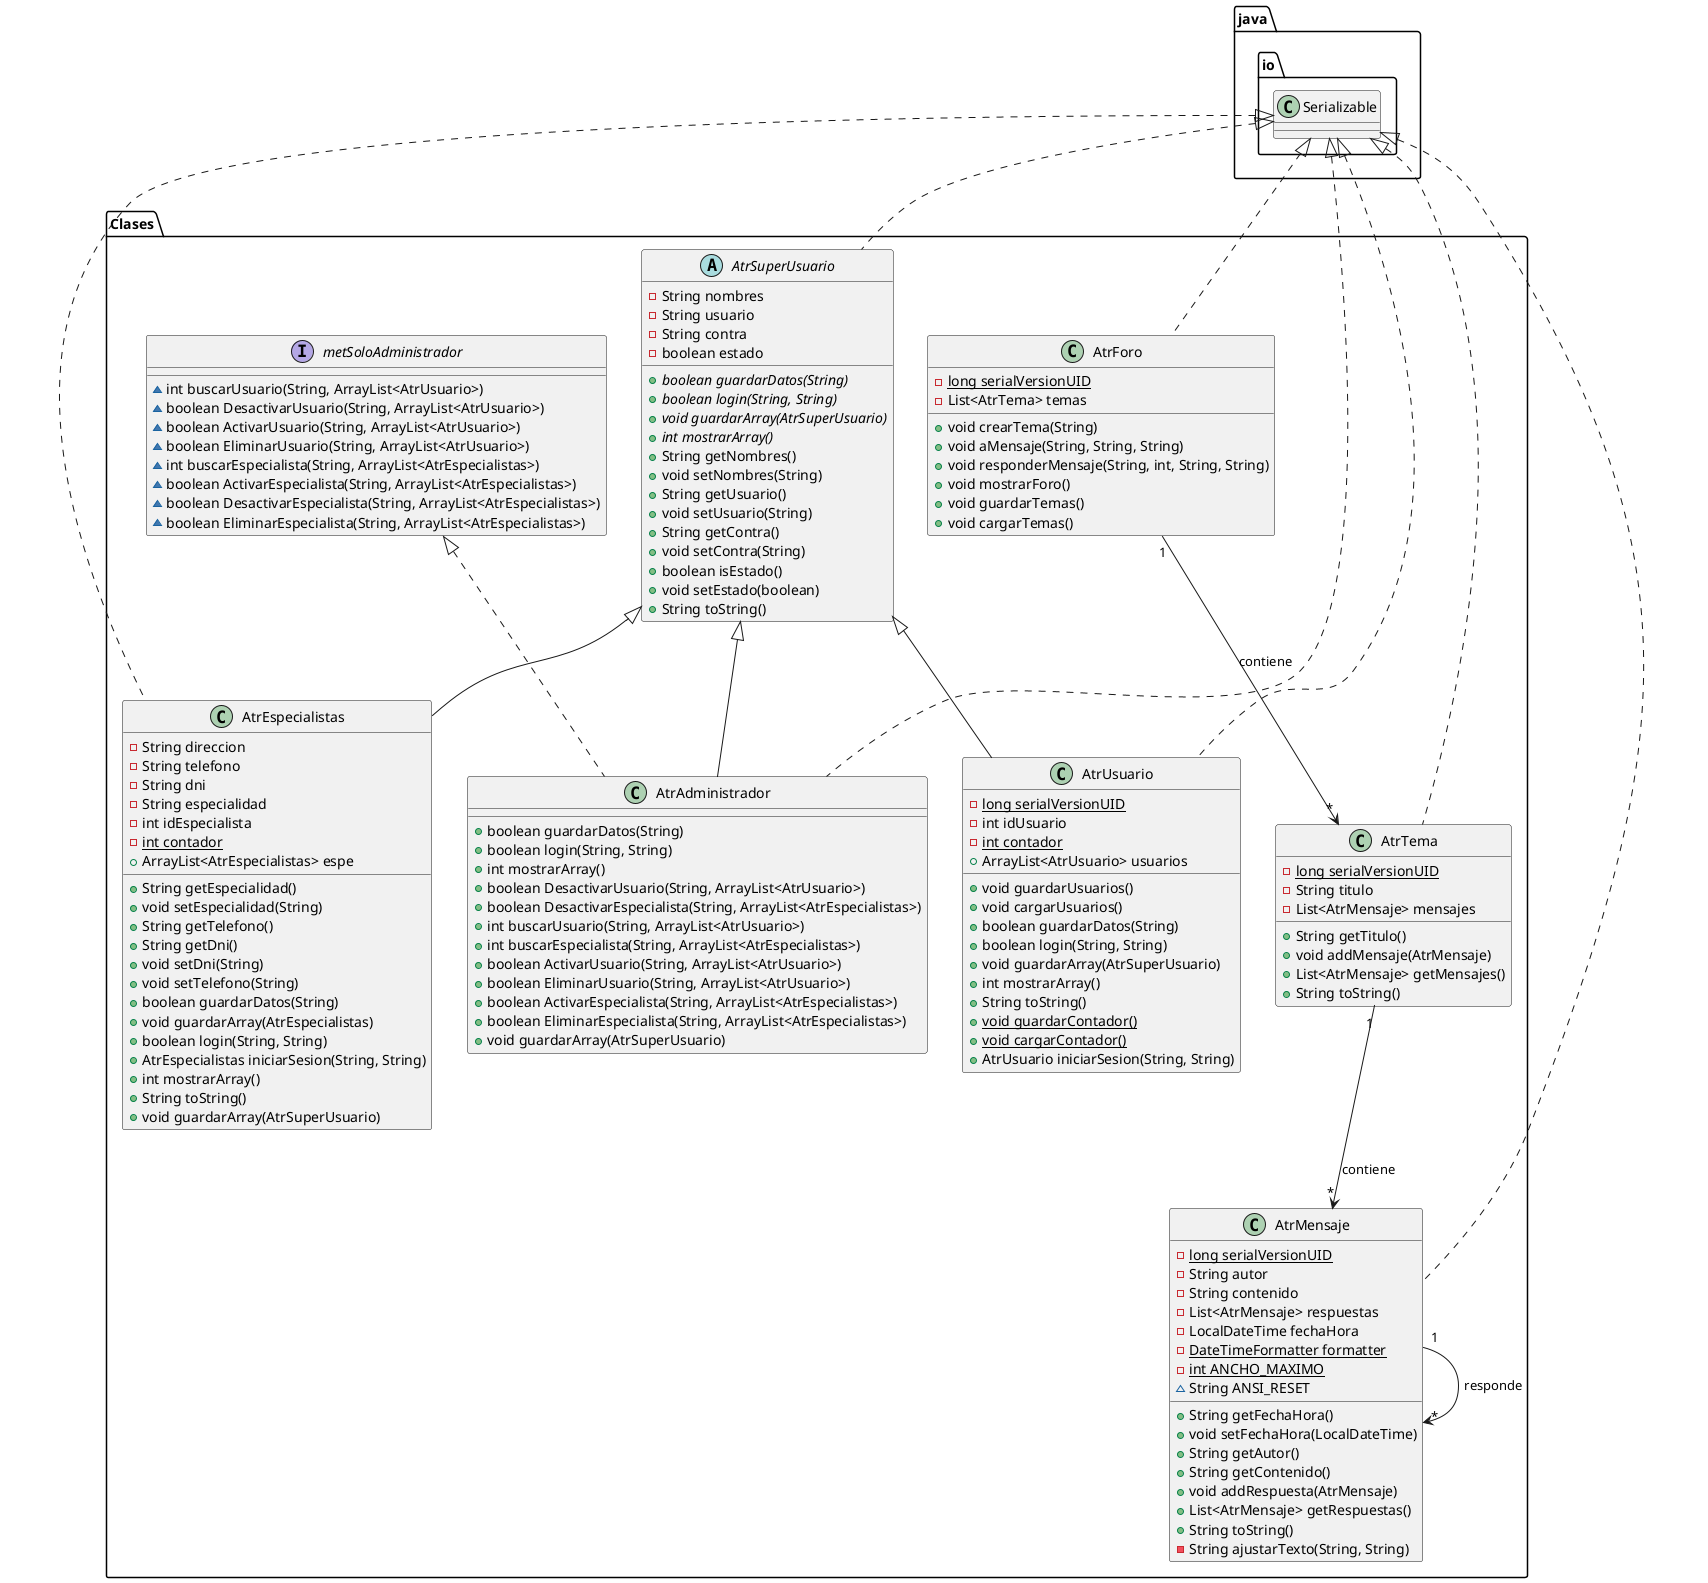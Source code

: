 @startuml
class Clases.AtrAdministrador {
+ boolean guardarDatos(String)
+ boolean login(String, String)
+ int mostrarArray()
+ boolean DesactivarUsuario(String, ArrayList<AtrUsuario>)
+ boolean DesactivarEspecialista(String, ArrayList<AtrEspecialistas>)
+ int buscarUsuario(String, ArrayList<AtrUsuario>)
+ int buscarEspecialista(String, ArrayList<AtrEspecialistas>)
+ boolean ActivarUsuario(String, ArrayList<AtrUsuario>)
+ boolean EliminarUsuario(String, ArrayList<AtrUsuario>)
+ boolean ActivarEspecialista(String, ArrayList<AtrEspecialistas>)
+ boolean EliminarEspecialista(String, ArrayList<AtrEspecialistas>)
+ void guardarArray(AtrSuperUsuario)
}

class Clases.AtrEspecialistas {
- String direccion
- String telefono
- String dni
- String especialidad
- int idEspecialista
- {static} int contador
+ ArrayList<AtrEspecialistas> espe
+ String getEspecialidad()
+ void setEspecialidad(String)
+ String getTelefono()
+ String getDni()
+ void setDni(String)
+ void setTelefono(String)
+ boolean guardarDatos(String)
+ void guardarArray(AtrEspecialistas)
+ boolean login(String, String)
+ AtrEspecialistas iniciarSesion(String, String)
+ int mostrarArray()
+ String toString()
+ void guardarArray(AtrSuperUsuario)
}

class Clases.AtrMensaje {
- {static} long serialVersionUID
- String autor
- String contenido
- List<AtrMensaje> respuestas
- LocalDateTime fechaHora
- {static} DateTimeFormatter formatter
- {static} int ANCHO_MAXIMO
~ String ANSI_RESET
+ String getFechaHora()
+ void setFechaHora(LocalDateTime)
+ String getAutor()
+ String getContenido()
+ void addRespuesta(AtrMensaje)
+ List<AtrMensaje> getRespuestas()
+ String toString()
- String ajustarTexto(String, String)
}

class Clases.AtrUsuario {
- {static} long serialVersionUID
- int idUsuario
- {static} int contador
+ ArrayList<AtrUsuario> usuarios
+ void guardarUsuarios()
+ void cargarUsuarios()
+ boolean guardarDatos(String)
+ boolean login(String, String)
+ void guardarArray(AtrSuperUsuario)
+ int mostrarArray()
+ String toString()
+ {static} void guardarContador()
+ {static} void cargarContador()
+ AtrUsuario iniciarSesion(String, String)
}

interface Clases.metSoloAdministrador {
~ int buscarUsuario(String, ArrayList<AtrUsuario>)
~ boolean DesactivarUsuario(String, ArrayList<AtrUsuario>)
~ boolean ActivarUsuario(String, ArrayList<AtrUsuario>)
~ boolean EliminarUsuario(String, ArrayList<AtrUsuario>)
~ int buscarEspecialista(String, ArrayList<AtrEspecialistas>)
~ boolean ActivarEspecialista(String, ArrayList<AtrEspecialistas>)
~ boolean DesactivarEspecialista(String, ArrayList<AtrEspecialistas>)
~ boolean EliminarEspecialista(String, ArrayList<AtrEspecialistas>)
}

class Clases.AtrForo {
- {static} long serialVersionUID
- List<AtrTema> temas
+ void crearTema(String)
+ void aMensaje(String, String, String)
+ void responderMensaje(String, int, String, String)
+ void mostrarForo()
+ void guardarTemas()
+ void cargarTemas()
}

abstract class Clases.AtrSuperUsuario {
- String nombres
- String usuario
- String contra
- boolean estado
+ {abstract}boolean guardarDatos(String)
+ {abstract}boolean login(String, String)
+ {abstract}void guardarArray(AtrSuperUsuario)
+ {abstract}int mostrarArray()
+ String getNombres()
+ void setNombres(String)
+ String getUsuario()
+ void setUsuario(String)
+ String getContra()
+ void setContra(String)
+ boolean isEstado()
+ void setEstado(boolean)
+ String toString()
}

class Clases.AtrTema {
- {static} long serialVersionUID
- String titulo
- List<AtrMensaje> mensajes
+ String getTitulo()
+ void addMensaje(AtrMensaje)
+ List<AtrMensaje> getMensajes()
+ String toString()
}



Clases.metSoloAdministrador <|.. Clases.AtrAdministrador
java.io.Serializable <|.. Clases.AtrAdministrador
Clases.AtrSuperUsuario <|-- Clases.AtrAdministrador
java.io.Serializable <|.. Clases.AtrEspecialistas
Clases.AtrSuperUsuario <|-- Clases.AtrEspecialistas
java.io.Serializable <|.. Clases.AtrMensaje
java.io.Serializable <|.. Clases.AtrUsuario
Clases.AtrSuperUsuario <|-- Clases.AtrUsuario
java.io.Serializable <|.. Clases.AtrForo
java.io.Serializable <|.. Clases.AtrSuperUsuario
java.io.Serializable <|.. Clases.AtrTema

Clases.AtrForo "1" --> "*" Clases.AtrTema : contiene
Clases.AtrTema "1" --> "*" Clases.AtrMensaje : contiene
Clases.AtrMensaje "1" --> "*" Clases.AtrMensaje : responde



@enduml
